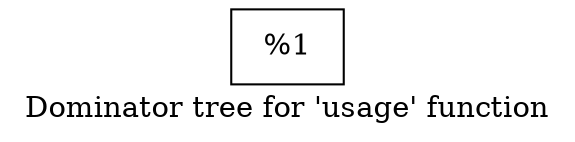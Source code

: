 digraph "Dominator tree for 'usage' function" {
	label="Dominator tree for 'usage' function";

	Node0x1e8fff0 [shape=record,label="{%1}"];
}
